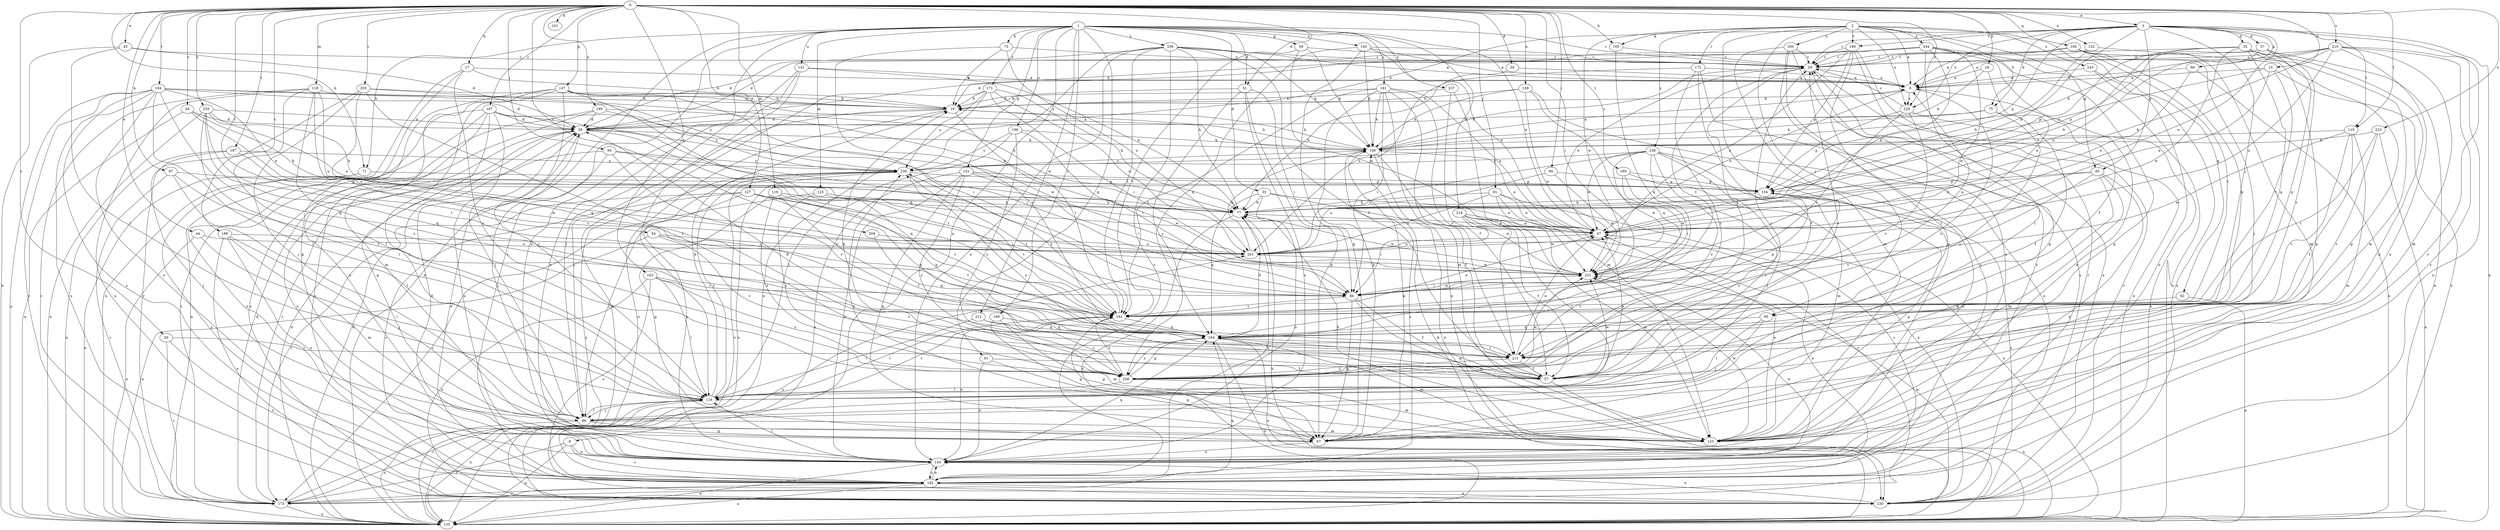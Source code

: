 strict digraph  {
0;
1;
2;
3;
8;
9;
15;
17;
18;
19;
20;
26;
29;
30;
31;
33;
35;
37;
38;
44;
45;
47;
54;
57;
58;
61;
62;
65;
66;
67;
71;
73;
75;
77;
80;
86;
91;
94;
95;
96;
97;
101;
105;
106;
115;
116;
118;
119;
123;
125;
127;
132;
135;
139;
140;
141;
144;
147;
151;
154;
160;
163;
164;
167;
169;
171;
172;
173;
181;
182;
184;
187;
188;
189;
190;
192;
195;
196;
200;
201;
203;
204;
210;
211;
212;
218;
221;
223;
229;
230;
235;
236;
237;
238;
239;
243;
244;
249;
0 -> 3  [label=a];
0 -> 15  [label=b];
0 -> 17  [label=b];
0 -> 18  [label=b];
0 -> 20  [label=c];
0 -> 26  [label=c];
0 -> 30  [label=d];
0 -> 31  [label=d];
0 -> 44  [label=e];
0 -> 45  [label=e];
0 -> 54  [label=f];
0 -> 71  [label=h];
0 -> 80  [label=i];
0 -> 86  [label=i];
0 -> 91  [label=j];
0 -> 94  [label=j];
0 -> 97  [label=k];
0 -> 101  [label=k];
0 -> 105  [label=k];
0 -> 115  [label=l];
0 -> 118  [label=m];
0 -> 119  [label=m];
0 -> 127  [label=n];
0 -> 132  [label=n];
0 -> 139  [label=o];
0 -> 147  [label=p];
0 -> 160  [label=q];
0 -> 163  [label=q];
0 -> 167  [label=r];
0 -> 184  [label=t];
0 -> 187  [label=t];
0 -> 188  [label=t];
0 -> 189  [label=t];
0 -> 195  [label=u];
0 -> 203  [label=v];
0 -> 204  [label=v];
0 -> 210  [label=v];
0 -> 223  [label=x];
0 -> 229  [label=x];
0 -> 235  [label=y];
1 -> 8  [label=a];
1 -> 29  [label=c];
1 -> 31  [label=d];
1 -> 33  [label=d];
1 -> 47  [label=e];
1 -> 58  [label=g];
1 -> 61  [label=g];
1 -> 71  [label=h];
1 -> 73  [label=h];
1 -> 123  [label=m];
1 -> 135  [label=n];
1 -> 140  [label=o];
1 -> 141  [label=o];
1 -> 144  [label=o];
1 -> 151  [label=p];
1 -> 169  [label=r];
1 -> 171  [label=r];
1 -> 181  [label=s];
1 -> 182  [label=s];
1 -> 196  [label=u];
1 -> 212  [label=w];
1 -> 218  [label=w];
1 -> 236  [label=y];
1 -> 237  [label=y];
2 -> 9  [label=a];
2 -> 62  [label=g];
2 -> 65  [label=g];
2 -> 75  [label=h];
2 -> 95  [label=j];
2 -> 105  [label=k];
2 -> 144  [label=o];
2 -> 172  [label=r];
2 -> 190  [label=t];
2 -> 200  [label=u];
2 -> 221  [label=w];
2 -> 229  [label=x];
2 -> 238  [label=y];
2 -> 243  [label=z];
2 -> 244  [label=z];
3 -> 29  [label=c];
3 -> 35  [label=d];
3 -> 37  [label=d];
3 -> 38  [label=d];
3 -> 47  [label=e];
3 -> 65  [label=g];
3 -> 66  [label=g];
3 -> 75  [label=h];
3 -> 77  [label=h];
3 -> 95  [label=j];
3 -> 115  [label=l];
3 -> 135  [label=n];
3 -> 154  [label=p];
3 -> 182  [label=s];
3 -> 190  [label=t];
3 -> 229  [label=x];
8 -> 135  [label=n];
8 -> 144  [label=o];
8 -> 173  [label=r];
8 -> 182  [label=s];
9 -> 19  [label=b];
9 -> 47  [label=e];
9 -> 229  [label=x];
9 -> 249  [label=z];
15 -> 9  [label=a];
15 -> 47  [label=e];
15 -> 192  [label=t];
15 -> 230  [label=x];
15 -> 239  [label=y];
17 -> 9  [label=a];
17 -> 19  [label=b];
17 -> 67  [label=g];
17 -> 135  [label=n];
17 -> 249  [label=z];
18 -> 9  [label=a];
18 -> 47  [label=e];
18 -> 106  [label=k];
19 -> 38  [label=d];
19 -> 96  [label=j];
19 -> 106  [label=k];
19 -> 135  [label=n];
19 -> 192  [label=t];
20 -> 173  [label=r];
20 -> 182  [label=s];
20 -> 211  [label=v];
26 -> 38  [label=d];
26 -> 77  [label=h];
26 -> 135  [label=n];
26 -> 201  [label=u];
29 -> 9  [label=a];
29 -> 47  [label=e];
29 -> 135  [label=n];
29 -> 164  [label=q];
29 -> 192  [label=t];
30 -> 9  [label=a];
30 -> 201  [label=u];
31 -> 19  [label=b];
31 -> 67  [label=g];
31 -> 86  [label=i];
31 -> 144  [label=o];
31 -> 249  [label=z];
33 -> 47  [label=e];
33 -> 77  [label=h];
33 -> 144  [label=o];
33 -> 164  [label=q];
33 -> 221  [label=w];
35 -> 29  [label=c];
35 -> 67  [label=g];
35 -> 77  [label=h];
35 -> 125  [label=m];
35 -> 144  [label=o];
35 -> 154  [label=p];
35 -> 164  [label=q];
35 -> 221  [label=w];
37 -> 29  [label=c];
37 -> 47  [label=e];
37 -> 135  [label=n];
37 -> 154  [label=p];
37 -> 164  [label=q];
37 -> 211  [label=v];
38 -> 106  [label=k];
38 -> 135  [label=n];
38 -> 144  [label=o];
38 -> 164  [label=q];
38 -> 173  [label=r];
38 -> 192  [label=t];
44 -> 116  [label=l];
44 -> 135  [label=n];
44 -> 201  [label=u];
45 -> 29  [label=c];
45 -> 38  [label=d];
45 -> 116  [label=l];
45 -> 135  [label=n];
47 -> 201  [label=u];
54 -> 135  [label=n];
54 -> 192  [label=t];
54 -> 201  [label=u];
54 -> 211  [label=v];
57 -> 29  [label=c];
57 -> 38  [label=d];
57 -> 47  [label=e];
57 -> 135  [label=n];
57 -> 164  [label=q];
57 -> 221  [label=w];
57 -> 239  [label=y];
58 -> 29  [label=c];
58 -> 106  [label=k];
58 -> 192  [label=t];
58 -> 221  [label=w];
61 -> 57  [label=f];
61 -> 67  [label=g];
61 -> 144  [label=o];
62 -> 135  [label=n];
62 -> 192  [label=t];
65 -> 67  [label=g];
65 -> 77  [label=h];
65 -> 125  [label=m];
65 -> 144  [label=o];
65 -> 154  [label=p];
65 -> 211  [label=v];
66 -> 9  [label=a];
66 -> 47  [label=e];
66 -> 135  [label=n];
67 -> 106  [label=k];
67 -> 144  [label=o];
71 -> 135  [label=n];
71 -> 154  [label=p];
71 -> 182  [label=s];
73 -> 19  [label=b];
73 -> 29  [label=c];
73 -> 201  [label=u];
73 -> 211  [label=v];
75 -> 38  [label=d];
75 -> 57  [label=f];
75 -> 106  [label=k];
75 -> 249  [label=z];
77 -> 47  [label=e];
77 -> 135  [label=n];
80 -> 154  [label=p];
80 -> 201  [label=u];
80 -> 221  [label=w];
86 -> 9  [label=a];
86 -> 57  [label=f];
86 -> 67  [label=g];
86 -> 125  [label=m];
86 -> 192  [label=t];
86 -> 221  [label=w];
91 -> 47  [label=e];
91 -> 77  [label=h];
91 -> 135  [label=n];
91 -> 173  [label=r];
91 -> 182  [label=s];
91 -> 201  [label=u];
94 -> 86  [label=i];
94 -> 96  [label=j];
94 -> 144  [label=o];
94 -> 211  [label=v];
94 -> 239  [label=y];
95 -> 96  [label=j];
95 -> 116  [label=l];
95 -> 164  [label=q];
96 -> 67  [label=g];
96 -> 116  [label=l];
96 -> 125  [label=m];
96 -> 135  [label=n];
97 -> 116  [label=l];
97 -> 154  [label=p];
97 -> 173  [label=r];
97 -> 192  [label=t];
105 -> 29  [label=c];
105 -> 164  [label=q];
106 -> 9  [label=a];
106 -> 19  [label=b];
106 -> 29  [label=c];
106 -> 47  [label=e];
106 -> 57  [label=f];
106 -> 135  [label=n];
106 -> 182  [label=s];
106 -> 239  [label=y];
115 -> 57  [label=f];
115 -> 106  [label=k];
115 -> 125  [label=m];
115 -> 211  [label=v];
115 -> 221  [label=w];
116 -> 19  [label=b];
116 -> 96  [label=j];
116 -> 135  [label=n];
116 -> 173  [label=r];
116 -> 192  [label=t];
116 -> 239  [label=y];
118 -> 19  [label=b];
118 -> 116  [label=l];
118 -> 173  [label=r];
118 -> 201  [label=u];
118 -> 211  [label=v];
118 -> 230  [label=x];
118 -> 249  [label=z];
119 -> 57  [label=f];
119 -> 67  [label=g];
119 -> 77  [label=h];
119 -> 164  [label=q];
119 -> 249  [label=z];
123 -> 77  [label=h];
123 -> 173  [label=r];
123 -> 192  [label=t];
123 -> 249  [label=z];
125 -> 9  [label=a];
125 -> 47  [label=e];
125 -> 77  [label=h];
125 -> 154  [label=p];
125 -> 221  [label=w];
125 -> 239  [label=y];
127 -> 77  [label=h];
127 -> 86  [label=i];
127 -> 96  [label=j];
127 -> 164  [label=q];
127 -> 173  [label=r];
127 -> 182  [label=s];
127 -> 192  [label=t];
132 -> 29  [label=c];
132 -> 67  [label=g];
132 -> 77  [label=h];
135 -> 38  [label=d];
135 -> 77  [label=h];
135 -> 106  [label=k];
135 -> 201  [label=u];
139 -> 19  [label=b];
139 -> 106  [label=k];
139 -> 164  [label=q];
139 -> 221  [label=w];
139 -> 230  [label=x];
140 -> 9  [label=a];
140 -> 29  [label=c];
140 -> 47  [label=e];
140 -> 67  [label=g];
140 -> 106  [label=k];
140 -> 164  [label=q];
141 -> 9  [label=a];
141 -> 77  [label=h];
141 -> 96  [label=j];
141 -> 116  [label=l];
141 -> 144  [label=o];
144 -> 29  [label=c];
144 -> 38  [label=d];
144 -> 116  [label=l];
144 -> 135  [label=n];
144 -> 164  [label=q];
144 -> 182  [label=s];
144 -> 239  [label=y];
147 -> 19  [label=b];
147 -> 86  [label=i];
147 -> 96  [label=j];
147 -> 106  [label=k];
147 -> 116  [label=l];
147 -> 125  [label=m];
147 -> 144  [label=o];
147 -> 192  [label=t];
151 -> 67  [label=g];
151 -> 86  [label=i];
151 -> 144  [label=o];
151 -> 154  [label=p];
151 -> 182  [label=s];
151 -> 221  [label=w];
151 -> 249  [label=z];
154 -> 77  [label=h];
154 -> 230  [label=x];
154 -> 249  [label=z];
160 -> 9  [label=a];
160 -> 29  [label=c];
160 -> 96  [label=j];
160 -> 125  [label=m];
160 -> 164  [label=q];
160 -> 192  [label=t];
163 -> 86  [label=i];
163 -> 116  [label=l];
163 -> 182  [label=s];
163 -> 211  [label=v];
163 -> 230  [label=x];
163 -> 249  [label=z];
164 -> 77  [label=h];
164 -> 125  [label=m];
164 -> 135  [label=n];
164 -> 211  [label=v];
164 -> 230  [label=x];
164 -> 249  [label=z];
167 -> 38  [label=d];
167 -> 67  [label=g];
167 -> 86  [label=i];
167 -> 96  [label=j];
167 -> 135  [label=n];
167 -> 182  [label=s];
167 -> 221  [label=w];
167 -> 230  [label=x];
169 -> 67  [label=g];
169 -> 125  [label=m];
169 -> 164  [label=q];
171 -> 19  [label=b];
171 -> 77  [label=h];
171 -> 86  [label=i];
171 -> 135  [label=n];
171 -> 201  [label=u];
171 -> 230  [label=x];
171 -> 239  [label=y];
172 -> 9  [label=a];
172 -> 57  [label=f];
172 -> 77  [label=h];
172 -> 182  [label=s];
172 -> 249  [label=z];
173 -> 38  [label=d];
173 -> 135  [label=n];
173 -> 164  [label=q];
173 -> 239  [label=y];
181 -> 19  [label=b];
181 -> 47  [label=e];
181 -> 67  [label=g];
181 -> 86  [label=i];
181 -> 106  [label=k];
181 -> 125  [label=m];
181 -> 192  [label=t];
181 -> 211  [label=v];
181 -> 230  [label=x];
182 -> 38  [label=d];
182 -> 47  [label=e];
182 -> 77  [label=h];
182 -> 135  [label=n];
182 -> 144  [label=o];
182 -> 173  [label=r];
182 -> 221  [label=w];
182 -> 230  [label=x];
184 -> 19  [label=b];
184 -> 38  [label=d];
184 -> 47  [label=e];
184 -> 116  [label=l];
184 -> 135  [label=n];
184 -> 144  [label=o];
184 -> 164  [label=q];
184 -> 173  [label=r];
184 -> 182  [label=s];
184 -> 230  [label=x];
184 -> 239  [label=y];
187 -> 96  [label=j];
187 -> 135  [label=n];
187 -> 221  [label=w];
187 -> 239  [label=y];
188 -> 96  [label=j];
188 -> 125  [label=m];
188 -> 144  [label=o];
188 -> 201  [label=u];
188 -> 230  [label=x];
189 -> 86  [label=i];
189 -> 154  [label=p];
189 -> 221  [label=w];
189 -> 230  [label=x];
190 -> 29  [label=c];
190 -> 38  [label=d];
190 -> 67  [label=g];
190 -> 116  [label=l];
190 -> 154  [label=p];
190 -> 173  [label=r];
190 -> 201  [label=u];
192 -> 47  [label=e];
192 -> 67  [label=g];
192 -> 116  [label=l];
192 -> 144  [label=o];
192 -> 154  [label=p];
192 -> 164  [label=q];
192 -> 239  [label=y];
195 -> 38  [label=d];
195 -> 77  [label=h];
195 -> 173  [label=r];
195 -> 230  [label=x];
195 -> 239  [label=y];
196 -> 86  [label=i];
196 -> 106  [label=k];
196 -> 116  [label=l];
196 -> 239  [label=y];
196 -> 249  [label=z];
200 -> 29  [label=c];
200 -> 125  [label=m];
200 -> 144  [label=o];
200 -> 182  [label=s];
200 -> 230  [label=x];
201 -> 106  [label=k];
201 -> 221  [label=w];
203 -> 19  [label=b];
203 -> 57  [label=f];
203 -> 77  [label=h];
203 -> 96  [label=j];
203 -> 164  [label=q];
203 -> 173  [label=r];
204 -> 164  [label=q];
204 -> 201  [label=u];
210 -> 9  [label=a];
210 -> 29  [label=c];
210 -> 77  [label=h];
210 -> 106  [label=k];
210 -> 125  [label=m];
210 -> 144  [label=o];
210 -> 182  [label=s];
210 -> 201  [label=u];
210 -> 230  [label=x];
211 -> 47  [label=e];
211 -> 57  [label=f];
211 -> 249  [label=z];
212 -> 116  [label=l];
212 -> 164  [label=q];
212 -> 249  [label=z];
218 -> 47  [label=e];
218 -> 57  [label=f];
218 -> 86  [label=i];
218 -> 116  [label=l];
218 -> 125  [label=m];
218 -> 211  [label=v];
218 -> 221  [label=w];
221 -> 77  [label=h];
221 -> 86  [label=i];
223 -> 106  [label=k];
223 -> 135  [label=n];
223 -> 192  [label=t];
223 -> 211  [label=v];
229 -> 29  [label=c];
229 -> 86  [label=i];
229 -> 154  [label=p];
229 -> 211  [label=v];
229 -> 230  [label=x];
230 -> 29  [label=c];
230 -> 144  [label=o];
230 -> 221  [label=w];
230 -> 239  [label=y];
235 -> 38  [label=d];
235 -> 47  [label=e];
235 -> 77  [label=h];
235 -> 116  [label=l];
235 -> 135  [label=n];
235 -> 164  [label=q];
235 -> 192  [label=t];
236 -> 9  [label=a];
236 -> 29  [label=c];
236 -> 38  [label=d];
236 -> 57  [label=f];
236 -> 77  [label=h];
236 -> 106  [label=k];
236 -> 144  [label=o];
236 -> 182  [label=s];
236 -> 192  [label=t];
236 -> 239  [label=y];
237 -> 19  [label=b];
237 -> 57  [label=f];
237 -> 125  [label=m];
238 -> 47  [label=e];
238 -> 96  [label=j];
238 -> 116  [label=l];
238 -> 125  [label=m];
238 -> 144  [label=o];
238 -> 201  [label=u];
238 -> 211  [label=v];
238 -> 221  [label=w];
238 -> 239  [label=y];
239 -> 154  [label=p];
239 -> 192  [label=t];
239 -> 230  [label=x];
243 -> 9  [label=a];
243 -> 144  [label=o];
243 -> 230  [label=x];
244 -> 19  [label=b];
244 -> 29  [label=c];
244 -> 38  [label=d];
244 -> 47  [label=e];
244 -> 57  [label=f];
244 -> 67  [label=g];
244 -> 116  [label=l];
244 -> 135  [label=n];
244 -> 221  [label=w];
249 -> 19  [label=b];
249 -> 29  [label=c];
249 -> 116  [label=l];
249 -> 125  [label=m];
249 -> 164  [label=q];
249 -> 192  [label=t];
249 -> 221  [label=w];
}
